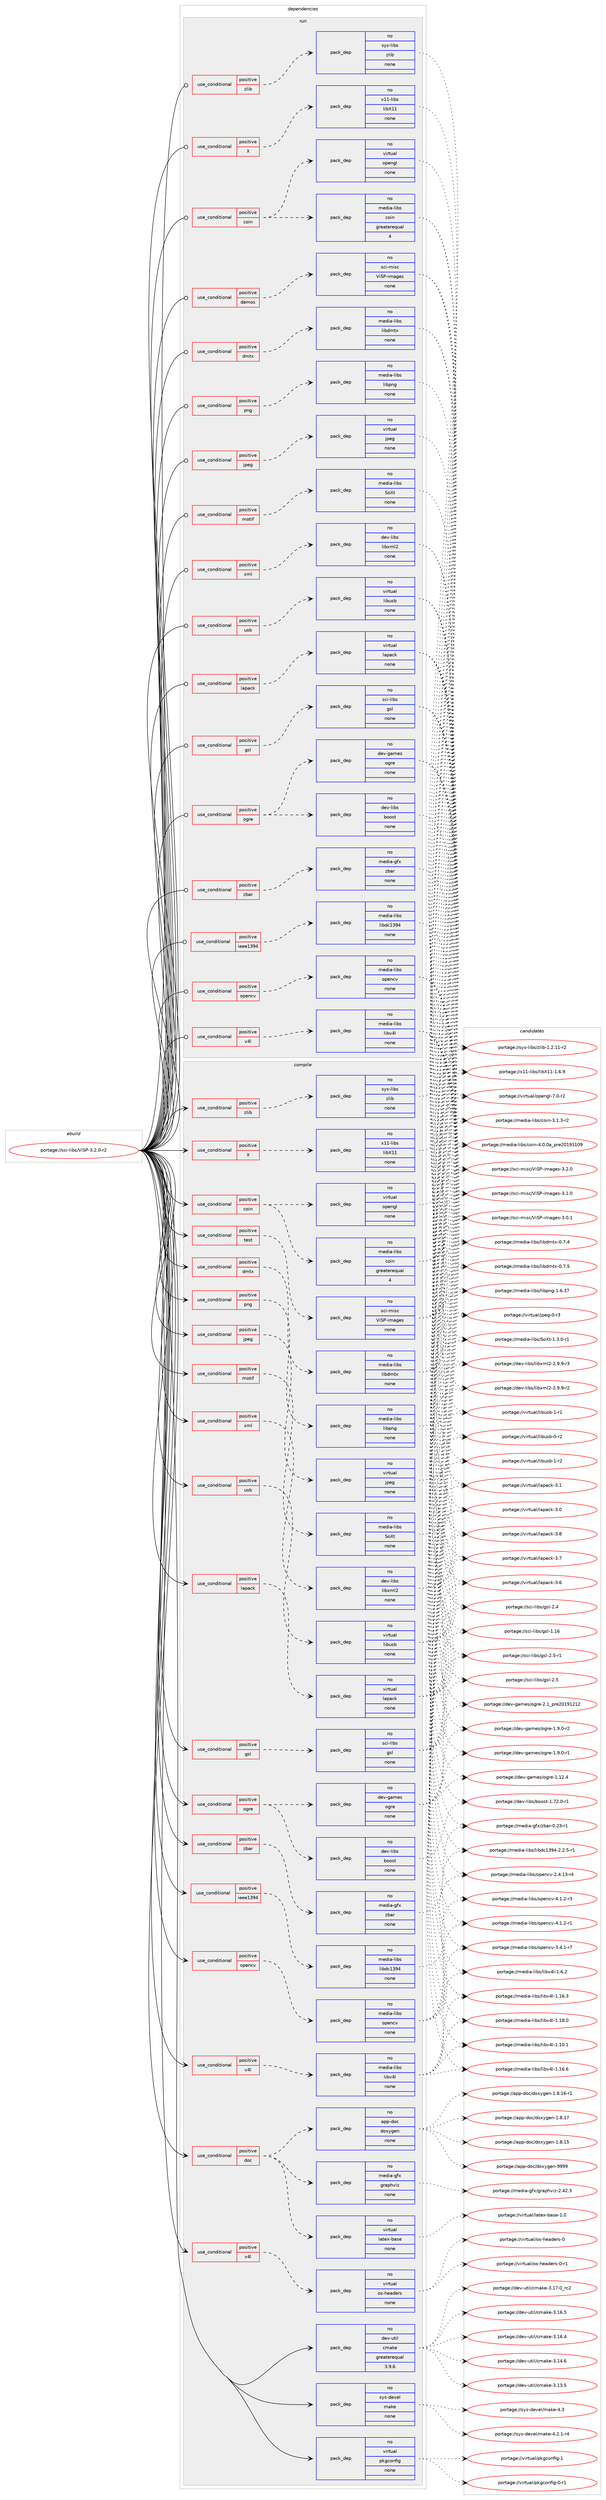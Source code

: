 digraph prolog {

# *************
# Graph options
# *************

newrank=true;
concentrate=true;
compound=true;
graph [rankdir=LR,fontname=Helvetica,fontsize=10,ranksep=1.5];#, ranksep=2.5, nodesep=0.2];
edge  [arrowhead=vee];
node  [fontname=Helvetica,fontsize=10];

# **********
# The ebuild
# **********

subgraph cluster_leftcol {
color=gray;
rank=same;
label=<<i>ebuild</i>>;
id [label="portage://sci-libs/ViSP-3.2.0-r2", color=red, width=4, href="../sci-libs/ViSP-3.2.0-r2.svg"];
}

# ****************
# The dependencies
# ****************

subgraph cluster_midcol {
color=gray;
label=<<i>dependencies</i>>;
subgraph cluster_compile {
fillcolor="#eeeeee";
style=filled;
label=<<i>compile</i>>;
subgraph cond7337 {
dependency39945 [label=<<TABLE BORDER="0" CELLBORDER="1" CELLSPACING="0" CELLPADDING="4"><TR><TD ROWSPAN="3" CELLPADDING="10">use_conditional</TD></TR><TR><TD>positive</TD></TR><TR><TD>X</TD></TR></TABLE>>, shape=none, color=red];
subgraph pack31743 {
dependency39946 [label=<<TABLE BORDER="0" CELLBORDER="1" CELLSPACING="0" CELLPADDING="4" WIDTH="220"><TR><TD ROWSPAN="6" CELLPADDING="30">pack_dep</TD></TR><TR><TD WIDTH="110">no</TD></TR><TR><TD>x11-libs</TD></TR><TR><TD>libX11</TD></TR><TR><TD>none</TD></TR><TR><TD></TD></TR></TABLE>>, shape=none, color=blue];
}
dependency39945:e -> dependency39946:w [weight=20,style="dashed",arrowhead="vee"];
}
id:e -> dependency39945:w [weight=20,style="solid",arrowhead="vee"];
subgraph cond7338 {
dependency39947 [label=<<TABLE BORDER="0" CELLBORDER="1" CELLSPACING="0" CELLPADDING="4"><TR><TD ROWSPAN="3" CELLPADDING="10">use_conditional</TD></TR><TR><TD>positive</TD></TR><TR><TD>coin</TD></TR></TABLE>>, shape=none, color=red];
subgraph pack31744 {
dependency39948 [label=<<TABLE BORDER="0" CELLBORDER="1" CELLSPACING="0" CELLPADDING="4" WIDTH="220"><TR><TD ROWSPAN="6" CELLPADDING="30">pack_dep</TD></TR><TR><TD WIDTH="110">no</TD></TR><TR><TD>media-libs</TD></TR><TR><TD>coin</TD></TR><TR><TD>greaterequal</TD></TR><TR><TD>4</TD></TR></TABLE>>, shape=none, color=blue];
}
dependency39947:e -> dependency39948:w [weight=20,style="dashed",arrowhead="vee"];
subgraph pack31745 {
dependency39949 [label=<<TABLE BORDER="0" CELLBORDER="1" CELLSPACING="0" CELLPADDING="4" WIDTH="220"><TR><TD ROWSPAN="6" CELLPADDING="30">pack_dep</TD></TR><TR><TD WIDTH="110">no</TD></TR><TR><TD>virtual</TD></TR><TR><TD>opengl</TD></TR><TR><TD>none</TD></TR><TR><TD></TD></TR></TABLE>>, shape=none, color=blue];
}
dependency39947:e -> dependency39949:w [weight=20,style="dashed",arrowhead="vee"];
}
id:e -> dependency39947:w [weight=20,style="solid",arrowhead="vee"];
subgraph cond7339 {
dependency39950 [label=<<TABLE BORDER="0" CELLBORDER="1" CELLSPACING="0" CELLPADDING="4"><TR><TD ROWSPAN="3" CELLPADDING="10">use_conditional</TD></TR><TR><TD>positive</TD></TR><TR><TD>dmtx</TD></TR></TABLE>>, shape=none, color=red];
subgraph pack31746 {
dependency39951 [label=<<TABLE BORDER="0" CELLBORDER="1" CELLSPACING="0" CELLPADDING="4" WIDTH="220"><TR><TD ROWSPAN="6" CELLPADDING="30">pack_dep</TD></TR><TR><TD WIDTH="110">no</TD></TR><TR><TD>media-libs</TD></TR><TR><TD>libdmtx</TD></TR><TR><TD>none</TD></TR><TR><TD></TD></TR></TABLE>>, shape=none, color=blue];
}
dependency39950:e -> dependency39951:w [weight=20,style="dashed",arrowhead="vee"];
}
id:e -> dependency39950:w [weight=20,style="solid",arrowhead="vee"];
subgraph cond7340 {
dependency39952 [label=<<TABLE BORDER="0" CELLBORDER="1" CELLSPACING="0" CELLPADDING="4"><TR><TD ROWSPAN="3" CELLPADDING="10">use_conditional</TD></TR><TR><TD>positive</TD></TR><TR><TD>doc</TD></TR></TABLE>>, shape=none, color=red];
subgraph pack31747 {
dependency39953 [label=<<TABLE BORDER="0" CELLBORDER="1" CELLSPACING="0" CELLPADDING="4" WIDTH="220"><TR><TD ROWSPAN="6" CELLPADDING="30">pack_dep</TD></TR><TR><TD WIDTH="110">no</TD></TR><TR><TD>app-doc</TD></TR><TR><TD>doxygen</TD></TR><TR><TD>none</TD></TR><TR><TD></TD></TR></TABLE>>, shape=none, color=blue];
}
dependency39952:e -> dependency39953:w [weight=20,style="dashed",arrowhead="vee"];
subgraph pack31748 {
dependency39954 [label=<<TABLE BORDER="0" CELLBORDER="1" CELLSPACING="0" CELLPADDING="4" WIDTH="220"><TR><TD ROWSPAN="6" CELLPADDING="30">pack_dep</TD></TR><TR><TD WIDTH="110">no</TD></TR><TR><TD>virtual</TD></TR><TR><TD>latex-base</TD></TR><TR><TD>none</TD></TR><TR><TD></TD></TR></TABLE>>, shape=none, color=blue];
}
dependency39952:e -> dependency39954:w [weight=20,style="dashed",arrowhead="vee"];
subgraph pack31749 {
dependency39955 [label=<<TABLE BORDER="0" CELLBORDER="1" CELLSPACING="0" CELLPADDING="4" WIDTH="220"><TR><TD ROWSPAN="6" CELLPADDING="30">pack_dep</TD></TR><TR><TD WIDTH="110">no</TD></TR><TR><TD>media-gfx</TD></TR><TR><TD>graphviz</TD></TR><TR><TD>none</TD></TR><TR><TD></TD></TR></TABLE>>, shape=none, color=blue];
}
dependency39952:e -> dependency39955:w [weight=20,style="dashed",arrowhead="vee"];
}
id:e -> dependency39952:w [weight=20,style="solid",arrowhead="vee"];
subgraph cond7341 {
dependency39956 [label=<<TABLE BORDER="0" CELLBORDER="1" CELLSPACING="0" CELLPADDING="4"><TR><TD ROWSPAN="3" CELLPADDING="10">use_conditional</TD></TR><TR><TD>positive</TD></TR><TR><TD>gsl</TD></TR></TABLE>>, shape=none, color=red];
subgraph pack31750 {
dependency39957 [label=<<TABLE BORDER="0" CELLBORDER="1" CELLSPACING="0" CELLPADDING="4" WIDTH="220"><TR><TD ROWSPAN="6" CELLPADDING="30">pack_dep</TD></TR><TR><TD WIDTH="110">no</TD></TR><TR><TD>sci-libs</TD></TR><TR><TD>gsl</TD></TR><TR><TD>none</TD></TR><TR><TD></TD></TR></TABLE>>, shape=none, color=blue];
}
dependency39956:e -> dependency39957:w [weight=20,style="dashed",arrowhead="vee"];
}
id:e -> dependency39956:w [weight=20,style="solid",arrowhead="vee"];
subgraph cond7342 {
dependency39958 [label=<<TABLE BORDER="0" CELLBORDER="1" CELLSPACING="0" CELLPADDING="4"><TR><TD ROWSPAN="3" CELLPADDING="10">use_conditional</TD></TR><TR><TD>positive</TD></TR><TR><TD>ieee1394</TD></TR></TABLE>>, shape=none, color=red];
subgraph pack31751 {
dependency39959 [label=<<TABLE BORDER="0" CELLBORDER="1" CELLSPACING="0" CELLPADDING="4" WIDTH="220"><TR><TD ROWSPAN="6" CELLPADDING="30">pack_dep</TD></TR><TR><TD WIDTH="110">no</TD></TR><TR><TD>media-libs</TD></TR><TR><TD>libdc1394</TD></TR><TR><TD>none</TD></TR><TR><TD></TD></TR></TABLE>>, shape=none, color=blue];
}
dependency39958:e -> dependency39959:w [weight=20,style="dashed",arrowhead="vee"];
}
id:e -> dependency39958:w [weight=20,style="solid",arrowhead="vee"];
subgraph cond7343 {
dependency39960 [label=<<TABLE BORDER="0" CELLBORDER="1" CELLSPACING="0" CELLPADDING="4"><TR><TD ROWSPAN="3" CELLPADDING="10">use_conditional</TD></TR><TR><TD>positive</TD></TR><TR><TD>jpeg</TD></TR></TABLE>>, shape=none, color=red];
subgraph pack31752 {
dependency39961 [label=<<TABLE BORDER="0" CELLBORDER="1" CELLSPACING="0" CELLPADDING="4" WIDTH="220"><TR><TD ROWSPAN="6" CELLPADDING="30">pack_dep</TD></TR><TR><TD WIDTH="110">no</TD></TR><TR><TD>virtual</TD></TR><TR><TD>jpeg</TD></TR><TR><TD>none</TD></TR><TR><TD></TD></TR></TABLE>>, shape=none, color=blue];
}
dependency39960:e -> dependency39961:w [weight=20,style="dashed",arrowhead="vee"];
}
id:e -> dependency39960:w [weight=20,style="solid",arrowhead="vee"];
subgraph cond7344 {
dependency39962 [label=<<TABLE BORDER="0" CELLBORDER="1" CELLSPACING="0" CELLPADDING="4"><TR><TD ROWSPAN="3" CELLPADDING="10">use_conditional</TD></TR><TR><TD>positive</TD></TR><TR><TD>lapack</TD></TR></TABLE>>, shape=none, color=red];
subgraph pack31753 {
dependency39963 [label=<<TABLE BORDER="0" CELLBORDER="1" CELLSPACING="0" CELLPADDING="4" WIDTH="220"><TR><TD ROWSPAN="6" CELLPADDING="30">pack_dep</TD></TR><TR><TD WIDTH="110">no</TD></TR><TR><TD>virtual</TD></TR><TR><TD>lapack</TD></TR><TR><TD>none</TD></TR><TR><TD></TD></TR></TABLE>>, shape=none, color=blue];
}
dependency39962:e -> dependency39963:w [weight=20,style="dashed",arrowhead="vee"];
}
id:e -> dependency39962:w [weight=20,style="solid",arrowhead="vee"];
subgraph cond7345 {
dependency39964 [label=<<TABLE BORDER="0" CELLBORDER="1" CELLSPACING="0" CELLPADDING="4"><TR><TD ROWSPAN="3" CELLPADDING="10">use_conditional</TD></TR><TR><TD>positive</TD></TR><TR><TD>motif</TD></TR></TABLE>>, shape=none, color=red];
subgraph pack31754 {
dependency39965 [label=<<TABLE BORDER="0" CELLBORDER="1" CELLSPACING="0" CELLPADDING="4" WIDTH="220"><TR><TD ROWSPAN="6" CELLPADDING="30">pack_dep</TD></TR><TR><TD WIDTH="110">no</TD></TR><TR><TD>media-libs</TD></TR><TR><TD>SoXt</TD></TR><TR><TD>none</TD></TR><TR><TD></TD></TR></TABLE>>, shape=none, color=blue];
}
dependency39964:e -> dependency39965:w [weight=20,style="dashed",arrowhead="vee"];
}
id:e -> dependency39964:w [weight=20,style="solid",arrowhead="vee"];
subgraph cond7346 {
dependency39966 [label=<<TABLE BORDER="0" CELLBORDER="1" CELLSPACING="0" CELLPADDING="4"><TR><TD ROWSPAN="3" CELLPADDING="10">use_conditional</TD></TR><TR><TD>positive</TD></TR><TR><TD>ogre</TD></TR></TABLE>>, shape=none, color=red];
subgraph pack31755 {
dependency39967 [label=<<TABLE BORDER="0" CELLBORDER="1" CELLSPACING="0" CELLPADDING="4" WIDTH="220"><TR><TD ROWSPAN="6" CELLPADDING="30">pack_dep</TD></TR><TR><TD WIDTH="110">no</TD></TR><TR><TD>dev-games</TD></TR><TR><TD>ogre</TD></TR><TR><TD>none</TD></TR><TR><TD></TD></TR></TABLE>>, shape=none, color=blue];
}
dependency39966:e -> dependency39967:w [weight=20,style="dashed",arrowhead="vee"];
subgraph pack31756 {
dependency39968 [label=<<TABLE BORDER="0" CELLBORDER="1" CELLSPACING="0" CELLPADDING="4" WIDTH="220"><TR><TD ROWSPAN="6" CELLPADDING="30">pack_dep</TD></TR><TR><TD WIDTH="110">no</TD></TR><TR><TD>dev-libs</TD></TR><TR><TD>boost</TD></TR><TR><TD>none</TD></TR><TR><TD></TD></TR></TABLE>>, shape=none, color=blue];
}
dependency39966:e -> dependency39968:w [weight=20,style="dashed",arrowhead="vee"];
}
id:e -> dependency39966:w [weight=20,style="solid",arrowhead="vee"];
subgraph cond7347 {
dependency39969 [label=<<TABLE BORDER="0" CELLBORDER="1" CELLSPACING="0" CELLPADDING="4"><TR><TD ROWSPAN="3" CELLPADDING="10">use_conditional</TD></TR><TR><TD>positive</TD></TR><TR><TD>opencv</TD></TR></TABLE>>, shape=none, color=red];
subgraph pack31757 {
dependency39970 [label=<<TABLE BORDER="0" CELLBORDER="1" CELLSPACING="0" CELLPADDING="4" WIDTH="220"><TR><TD ROWSPAN="6" CELLPADDING="30">pack_dep</TD></TR><TR><TD WIDTH="110">no</TD></TR><TR><TD>media-libs</TD></TR><TR><TD>opencv</TD></TR><TR><TD>none</TD></TR><TR><TD></TD></TR></TABLE>>, shape=none, color=blue];
}
dependency39969:e -> dependency39970:w [weight=20,style="dashed",arrowhead="vee"];
}
id:e -> dependency39969:w [weight=20,style="solid",arrowhead="vee"];
subgraph cond7348 {
dependency39971 [label=<<TABLE BORDER="0" CELLBORDER="1" CELLSPACING="0" CELLPADDING="4"><TR><TD ROWSPAN="3" CELLPADDING="10">use_conditional</TD></TR><TR><TD>positive</TD></TR><TR><TD>png</TD></TR></TABLE>>, shape=none, color=red];
subgraph pack31758 {
dependency39972 [label=<<TABLE BORDER="0" CELLBORDER="1" CELLSPACING="0" CELLPADDING="4" WIDTH="220"><TR><TD ROWSPAN="6" CELLPADDING="30">pack_dep</TD></TR><TR><TD WIDTH="110">no</TD></TR><TR><TD>media-libs</TD></TR><TR><TD>libpng</TD></TR><TR><TD>none</TD></TR><TR><TD></TD></TR></TABLE>>, shape=none, color=blue];
}
dependency39971:e -> dependency39972:w [weight=20,style="dashed",arrowhead="vee"];
}
id:e -> dependency39971:w [weight=20,style="solid",arrowhead="vee"];
subgraph cond7349 {
dependency39973 [label=<<TABLE BORDER="0" CELLBORDER="1" CELLSPACING="0" CELLPADDING="4"><TR><TD ROWSPAN="3" CELLPADDING="10">use_conditional</TD></TR><TR><TD>positive</TD></TR><TR><TD>test</TD></TR></TABLE>>, shape=none, color=red];
subgraph pack31759 {
dependency39974 [label=<<TABLE BORDER="0" CELLBORDER="1" CELLSPACING="0" CELLPADDING="4" WIDTH="220"><TR><TD ROWSPAN="6" CELLPADDING="30">pack_dep</TD></TR><TR><TD WIDTH="110">no</TD></TR><TR><TD>sci-misc</TD></TR><TR><TD>ViSP-images</TD></TR><TR><TD>none</TD></TR><TR><TD></TD></TR></TABLE>>, shape=none, color=blue];
}
dependency39973:e -> dependency39974:w [weight=20,style="dashed",arrowhead="vee"];
}
id:e -> dependency39973:w [weight=20,style="solid",arrowhead="vee"];
subgraph cond7350 {
dependency39975 [label=<<TABLE BORDER="0" CELLBORDER="1" CELLSPACING="0" CELLPADDING="4"><TR><TD ROWSPAN="3" CELLPADDING="10">use_conditional</TD></TR><TR><TD>positive</TD></TR><TR><TD>usb</TD></TR></TABLE>>, shape=none, color=red];
subgraph pack31760 {
dependency39976 [label=<<TABLE BORDER="0" CELLBORDER="1" CELLSPACING="0" CELLPADDING="4" WIDTH="220"><TR><TD ROWSPAN="6" CELLPADDING="30">pack_dep</TD></TR><TR><TD WIDTH="110">no</TD></TR><TR><TD>virtual</TD></TR><TR><TD>libusb</TD></TR><TR><TD>none</TD></TR><TR><TD></TD></TR></TABLE>>, shape=none, color=blue];
}
dependency39975:e -> dependency39976:w [weight=20,style="dashed",arrowhead="vee"];
}
id:e -> dependency39975:w [weight=20,style="solid",arrowhead="vee"];
subgraph cond7351 {
dependency39977 [label=<<TABLE BORDER="0" CELLBORDER="1" CELLSPACING="0" CELLPADDING="4"><TR><TD ROWSPAN="3" CELLPADDING="10">use_conditional</TD></TR><TR><TD>positive</TD></TR><TR><TD>v4l</TD></TR></TABLE>>, shape=none, color=red];
subgraph pack31761 {
dependency39978 [label=<<TABLE BORDER="0" CELLBORDER="1" CELLSPACING="0" CELLPADDING="4" WIDTH="220"><TR><TD ROWSPAN="6" CELLPADDING="30">pack_dep</TD></TR><TR><TD WIDTH="110">no</TD></TR><TR><TD>media-libs</TD></TR><TR><TD>libv4l</TD></TR><TR><TD>none</TD></TR><TR><TD></TD></TR></TABLE>>, shape=none, color=blue];
}
dependency39977:e -> dependency39978:w [weight=20,style="dashed",arrowhead="vee"];
}
id:e -> dependency39977:w [weight=20,style="solid",arrowhead="vee"];
subgraph cond7352 {
dependency39979 [label=<<TABLE BORDER="0" CELLBORDER="1" CELLSPACING="0" CELLPADDING="4"><TR><TD ROWSPAN="3" CELLPADDING="10">use_conditional</TD></TR><TR><TD>positive</TD></TR><TR><TD>v4l</TD></TR></TABLE>>, shape=none, color=red];
subgraph pack31762 {
dependency39980 [label=<<TABLE BORDER="0" CELLBORDER="1" CELLSPACING="0" CELLPADDING="4" WIDTH="220"><TR><TD ROWSPAN="6" CELLPADDING="30">pack_dep</TD></TR><TR><TD WIDTH="110">no</TD></TR><TR><TD>virtual</TD></TR><TR><TD>os-headers</TD></TR><TR><TD>none</TD></TR><TR><TD></TD></TR></TABLE>>, shape=none, color=blue];
}
dependency39979:e -> dependency39980:w [weight=20,style="dashed",arrowhead="vee"];
}
id:e -> dependency39979:w [weight=20,style="solid",arrowhead="vee"];
subgraph cond7353 {
dependency39981 [label=<<TABLE BORDER="0" CELLBORDER="1" CELLSPACING="0" CELLPADDING="4"><TR><TD ROWSPAN="3" CELLPADDING="10">use_conditional</TD></TR><TR><TD>positive</TD></TR><TR><TD>xml</TD></TR></TABLE>>, shape=none, color=red];
subgraph pack31763 {
dependency39982 [label=<<TABLE BORDER="0" CELLBORDER="1" CELLSPACING="0" CELLPADDING="4" WIDTH="220"><TR><TD ROWSPAN="6" CELLPADDING="30">pack_dep</TD></TR><TR><TD WIDTH="110">no</TD></TR><TR><TD>dev-libs</TD></TR><TR><TD>libxml2</TD></TR><TR><TD>none</TD></TR><TR><TD></TD></TR></TABLE>>, shape=none, color=blue];
}
dependency39981:e -> dependency39982:w [weight=20,style="dashed",arrowhead="vee"];
}
id:e -> dependency39981:w [weight=20,style="solid",arrowhead="vee"];
subgraph cond7354 {
dependency39983 [label=<<TABLE BORDER="0" CELLBORDER="1" CELLSPACING="0" CELLPADDING="4"><TR><TD ROWSPAN="3" CELLPADDING="10">use_conditional</TD></TR><TR><TD>positive</TD></TR><TR><TD>zbar</TD></TR></TABLE>>, shape=none, color=red];
subgraph pack31764 {
dependency39984 [label=<<TABLE BORDER="0" CELLBORDER="1" CELLSPACING="0" CELLPADDING="4" WIDTH="220"><TR><TD ROWSPAN="6" CELLPADDING="30">pack_dep</TD></TR><TR><TD WIDTH="110">no</TD></TR><TR><TD>media-gfx</TD></TR><TR><TD>zbar</TD></TR><TR><TD>none</TD></TR><TR><TD></TD></TR></TABLE>>, shape=none, color=blue];
}
dependency39983:e -> dependency39984:w [weight=20,style="dashed",arrowhead="vee"];
}
id:e -> dependency39983:w [weight=20,style="solid",arrowhead="vee"];
subgraph cond7355 {
dependency39985 [label=<<TABLE BORDER="0" CELLBORDER="1" CELLSPACING="0" CELLPADDING="4"><TR><TD ROWSPAN="3" CELLPADDING="10">use_conditional</TD></TR><TR><TD>positive</TD></TR><TR><TD>zlib</TD></TR></TABLE>>, shape=none, color=red];
subgraph pack31765 {
dependency39986 [label=<<TABLE BORDER="0" CELLBORDER="1" CELLSPACING="0" CELLPADDING="4" WIDTH="220"><TR><TD ROWSPAN="6" CELLPADDING="30">pack_dep</TD></TR><TR><TD WIDTH="110">no</TD></TR><TR><TD>sys-libs</TD></TR><TR><TD>zlib</TD></TR><TR><TD>none</TD></TR><TR><TD></TD></TR></TABLE>>, shape=none, color=blue];
}
dependency39985:e -> dependency39986:w [weight=20,style="dashed",arrowhead="vee"];
}
id:e -> dependency39985:w [weight=20,style="solid",arrowhead="vee"];
subgraph pack31766 {
dependency39987 [label=<<TABLE BORDER="0" CELLBORDER="1" CELLSPACING="0" CELLPADDING="4" WIDTH="220"><TR><TD ROWSPAN="6" CELLPADDING="30">pack_dep</TD></TR><TR><TD WIDTH="110">no</TD></TR><TR><TD>dev-util</TD></TR><TR><TD>cmake</TD></TR><TR><TD>greaterequal</TD></TR><TR><TD>3.9.6</TD></TR></TABLE>>, shape=none, color=blue];
}
id:e -> dependency39987:w [weight=20,style="solid",arrowhead="vee"];
subgraph pack31767 {
dependency39988 [label=<<TABLE BORDER="0" CELLBORDER="1" CELLSPACING="0" CELLPADDING="4" WIDTH="220"><TR><TD ROWSPAN="6" CELLPADDING="30">pack_dep</TD></TR><TR><TD WIDTH="110">no</TD></TR><TR><TD>sys-devel</TD></TR><TR><TD>make</TD></TR><TR><TD>none</TD></TR><TR><TD></TD></TR></TABLE>>, shape=none, color=blue];
}
id:e -> dependency39988:w [weight=20,style="solid",arrowhead="vee"];
subgraph pack31768 {
dependency39989 [label=<<TABLE BORDER="0" CELLBORDER="1" CELLSPACING="0" CELLPADDING="4" WIDTH="220"><TR><TD ROWSPAN="6" CELLPADDING="30">pack_dep</TD></TR><TR><TD WIDTH="110">no</TD></TR><TR><TD>virtual</TD></TR><TR><TD>pkgconfig</TD></TR><TR><TD>none</TD></TR><TR><TD></TD></TR></TABLE>>, shape=none, color=blue];
}
id:e -> dependency39989:w [weight=20,style="solid",arrowhead="vee"];
}
subgraph cluster_compileandrun {
fillcolor="#eeeeee";
style=filled;
label=<<i>compile and run</i>>;
}
subgraph cluster_run {
fillcolor="#eeeeee";
style=filled;
label=<<i>run</i>>;
subgraph cond7356 {
dependency39990 [label=<<TABLE BORDER="0" CELLBORDER="1" CELLSPACING="0" CELLPADDING="4"><TR><TD ROWSPAN="3" CELLPADDING="10">use_conditional</TD></TR><TR><TD>positive</TD></TR><TR><TD>X</TD></TR></TABLE>>, shape=none, color=red];
subgraph pack31769 {
dependency39991 [label=<<TABLE BORDER="0" CELLBORDER="1" CELLSPACING="0" CELLPADDING="4" WIDTH="220"><TR><TD ROWSPAN="6" CELLPADDING="30">pack_dep</TD></TR><TR><TD WIDTH="110">no</TD></TR><TR><TD>x11-libs</TD></TR><TR><TD>libX11</TD></TR><TR><TD>none</TD></TR><TR><TD></TD></TR></TABLE>>, shape=none, color=blue];
}
dependency39990:e -> dependency39991:w [weight=20,style="dashed",arrowhead="vee"];
}
id:e -> dependency39990:w [weight=20,style="solid",arrowhead="odot"];
subgraph cond7357 {
dependency39992 [label=<<TABLE BORDER="0" CELLBORDER="1" CELLSPACING="0" CELLPADDING="4"><TR><TD ROWSPAN="3" CELLPADDING="10">use_conditional</TD></TR><TR><TD>positive</TD></TR><TR><TD>coin</TD></TR></TABLE>>, shape=none, color=red];
subgraph pack31770 {
dependency39993 [label=<<TABLE BORDER="0" CELLBORDER="1" CELLSPACING="0" CELLPADDING="4" WIDTH="220"><TR><TD ROWSPAN="6" CELLPADDING="30">pack_dep</TD></TR><TR><TD WIDTH="110">no</TD></TR><TR><TD>media-libs</TD></TR><TR><TD>coin</TD></TR><TR><TD>greaterequal</TD></TR><TR><TD>4</TD></TR></TABLE>>, shape=none, color=blue];
}
dependency39992:e -> dependency39993:w [weight=20,style="dashed",arrowhead="vee"];
subgraph pack31771 {
dependency39994 [label=<<TABLE BORDER="0" CELLBORDER="1" CELLSPACING="0" CELLPADDING="4" WIDTH="220"><TR><TD ROWSPAN="6" CELLPADDING="30">pack_dep</TD></TR><TR><TD WIDTH="110">no</TD></TR><TR><TD>virtual</TD></TR><TR><TD>opengl</TD></TR><TR><TD>none</TD></TR><TR><TD></TD></TR></TABLE>>, shape=none, color=blue];
}
dependency39992:e -> dependency39994:w [weight=20,style="dashed",arrowhead="vee"];
}
id:e -> dependency39992:w [weight=20,style="solid",arrowhead="odot"];
subgraph cond7358 {
dependency39995 [label=<<TABLE BORDER="0" CELLBORDER="1" CELLSPACING="0" CELLPADDING="4"><TR><TD ROWSPAN="3" CELLPADDING="10">use_conditional</TD></TR><TR><TD>positive</TD></TR><TR><TD>demos</TD></TR></TABLE>>, shape=none, color=red];
subgraph pack31772 {
dependency39996 [label=<<TABLE BORDER="0" CELLBORDER="1" CELLSPACING="0" CELLPADDING="4" WIDTH="220"><TR><TD ROWSPAN="6" CELLPADDING="30">pack_dep</TD></TR><TR><TD WIDTH="110">no</TD></TR><TR><TD>sci-misc</TD></TR><TR><TD>ViSP-images</TD></TR><TR><TD>none</TD></TR><TR><TD></TD></TR></TABLE>>, shape=none, color=blue];
}
dependency39995:e -> dependency39996:w [weight=20,style="dashed",arrowhead="vee"];
}
id:e -> dependency39995:w [weight=20,style="solid",arrowhead="odot"];
subgraph cond7359 {
dependency39997 [label=<<TABLE BORDER="0" CELLBORDER="1" CELLSPACING="0" CELLPADDING="4"><TR><TD ROWSPAN="3" CELLPADDING="10">use_conditional</TD></TR><TR><TD>positive</TD></TR><TR><TD>dmtx</TD></TR></TABLE>>, shape=none, color=red];
subgraph pack31773 {
dependency39998 [label=<<TABLE BORDER="0" CELLBORDER="1" CELLSPACING="0" CELLPADDING="4" WIDTH="220"><TR><TD ROWSPAN="6" CELLPADDING="30">pack_dep</TD></TR><TR><TD WIDTH="110">no</TD></TR><TR><TD>media-libs</TD></TR><TR><TD>libdmtx</TD></TR><TR><TD>none</TD></TR><TR><TD></TD></TR></TABLE>>, shape=none, color=blue];
}
dependency39997:e -> dependency39998:w [weight=20,style="dashed",arrowhead="vee"];
}
id:e -> dependency39997:w [weight=20,style="solid",arrowhead="odot"];
subgraph cond7360 {
dependency39999 [label=<<TABLE BORDER="0" CELLBORDER="1" CELLSPACING="0" CELLPADDING="4"><TR><TD ROWSPAN="3" CELLPADDING="10">use_conditional</TD></TR><TR><TD>positive</TD></TR><TR><TD>gsl</TD></TR></TABLE>>, shape=none, color=red];
subgraph pack31774 {
dependency40000 [label=<<TABLE BORDER="0" CELLBORDER="1" CELLSPACING="0" CELLPADDING="4" WIDTH="220"><TR><TD ROWSPAN="6" CELLPADDING="30">pack_dep</TD></TR><TR><TD WIDTH="110">no</TD></TR><TR><TD>sci-libs</TD></TR><TR><TD>gsl</TD></TR><TR><TD>none</TD></TR><TR><TD></TD></TR></TABLE>>, shape=none, color=blue];
}
dependency39999:e -> dependency40000:w [weight=20,style="dashed",arrowhead="vee"];
}
id:e -> dependency39999:w [weight=20,style="solid",arrowhead="odot"];
subgraph cond7361 {
dependency40001 [label=<<TABLE BORDER="0" CELLBORDER="1" CELLSPACING="0" CELLPADDING="4"><TR><TD ROWSPAN="3" CELLPADDING="10">use_conditional</TD></TR><TR><TD>positive</TD></TR><TR><TD>ieee1394</TD></TR></TABLE>>, shape=none, color=red];
subgraph pack31775 {
dependency40002 [label=<<TABLE BORDER="0" CELLBORDER="1" CELLSPACING="0" CELLPADDING="4" WIDTH="220"><TR><TD ROWSPAN="6" CELLPADDING="30">pack_dep</TD></TR><TR><TD WIDTH="110">no</TD></TR><TR><TD>media-libs</TD></TR><TR><TD>libdc1394</TD></TR><TR><TD>none</TD></TR><TR><TD></TD></TR></TABLE>>, shape=none, color=blue];
}
dependency40001:e -> dependency40002:w [weight=20,style="dashed",arrowhead="vee"];
}
id:e -> dependency40001:w [weight=20,style="solid",arrowhead="odot"];
subgraph cond7362 {
dependency40003 [label=<<TABLE BORDER="0" CELLBORDER="1" CELLSPACING="0" CELLPADDING="4"><TR><TD ROWSPAN="3" CELLPADDING="10">use_conditional</TD></TR><TR><TD>positive</TD></TR><TR><TD>jpeg</TD></TR></TABLE>>, shape=none, color=red];
subgraph pack31776 {
dependency40004 [label=<<TABLE BORDER="0" CELLBORDER="1" CELLSPACING="0" CELLPADDING="4" WIDTH="220"><TR><TD ROWSPAN="6" CELLPADDING="30">pack_dep</TD></TR><TR><TD WIDTH="110">no</TD></TR><TR><TD>virtual</TD></TR><TR><TD>jpeg</TD></TR><TR><TD>none</TD></TR><TR><TD></TD></TR></TABLE>>, shape=none, color=blue];
}
dependency40003:e -> dependency40004:w [weight=20,style="dashed",arrowhead="vee"];
}
id:e -> dependency40003:w [weight=20,style="solid",arrowhead="odot"];
subgraph cond7363 {
dependency40005 [label=<<TABLE BORDER="0" CELLBORDER="1" CELLSPACING="0" CELLPADDING="4"><TR><TD ROWSPAN="3" CELLPADDING="10">use_conditional</TD></TR><TR><TD>positive</TD></TR><TR><TD>lapack</TD></TR></TABLE>>, shape=none, color=red];
subgraph pack31777 {
dependency40006 [label=<<TABLE BORDER="0" CELLBORDER="1" CELLSPACING="0" CELLPADDING="4" WIDTH="220"><TR><TD ROWSPAN="6" CELLPADDING="30">pack_dep</TD></TR><TR><TD WIDTH="110">no</TD></TR><TR><TD>virtual</TD></TR><TR><TD>lapack</TD></TR><TR><TD>none</TD></TR><TR><TD></TD></TR></TABLE>>, shape=none, color=blue];
}
dependency40005:e -> dependency40006:w [weight=20,style="dashed",arrowhead="vee"];
}
id:e -> dependency40005:w [weight=20,style="solid",arrowhead="odot"];
subgraph cond7364 {
dependency40007 [label=<<TABLE BORDER="0" CELLBORDER="1" CELLSPACING="0" CELLPADDING="4"><TR><TD ROWSPAN="3" CELLPADDING="10">use_conditional</TD></TR><TR><TD>positive</TD></TR><TR><TD>motif</TD></TR></TABLE>>, shape=none, color=red];
subgraph pack31778 {
dependency40008 [label=<<TABLE BORDER="0" CELLBORDER="1" CELLSPACING="0" CELLPADDING="4" WIDTH="220"><TR><TD ROWSPAN="6" CELLPADDING="30">pack_dep</TD></TR><TR><TD WIDTH="110">no</TD></TR><TR><TD>media-libs</TD></TR><TR><TD>SoXt</TD></TR><TR><TD>none</TD></TR><TR><TD></TD></TR></TABLE>>, shape=none, color=blue];
}
dependency40007:e -> dependency40008:w [weight=20,style="dashed",arrowhead="vee"];
}
id:e -> dependency40007:w [weight=20,style="solid",arrowhead="odot"];
subgraph cond7365 {
dependency40009 [label=<<TABLE BORDER="0" CELLBORDER="1" CELLSPACING="0" CELLPADDING="4"><TR><TD ROWSPAN="3" CELLPADDING="10">use_conditional</TD></TR><TR><TD>positive</TD></TR><TR><TD>ogre</TD></TR></TABLE>>, shape=none, color=red];
subgraph pack31779 {
dependency40010 [label=<<TABLE BORDER="0" CELLBORDER="1" CELLSPACING="0" CELLPADDING="4" WIDTH="220"><TR><TD ROWSPAN="6" CELLPADDING="30">pack_dep</TD></TR><TR><TD WIDTH="110">no</TD></TR><TR><TD>dev-games</TD></TR><TR><TD>ogre</TD></TR><TR><TD>none</TD></TR><TR><TD></TD></TR></TABLE>>, shape=none, color=blue];
}
dependency40009:e -> dependency40010:w [weight=20,style="dashed",arrowhead="vee"];
subgraph pack31780 {
dependency40011 [label=<<TABLE BORDER="0" CELLBORDER="1" CELLSPACING="0" CELLPADDING="4" WIDTH="220"><TR><TD ROWSPAN="6" CELLPADDING="30">pack_dep</TD></TR><TR><TD WIDTH="110">no</TD></TR><TR><TD>dev-libs</TD></TR><TR><TD>boost</TD></TR><TR><TD>none</TD></TR><TR><TD></TD></TR></TABLE>>, shape=none, color=blue];
}
dependency40009:e -> dependency40011:w [weight=20,style="dashed",arrowhead="vee"];
}
id:e -> dependency40009:w [weight=20,style="solid",arrowhead="odot"];
subgraph cond7366 {
dependency40012 [label=<<TABLE BORDER="0" CELLBORDER="1" CELLSPACING="0" CELLPADDING="4"><TR><TD ROWSPAN="3" CELLPADDING="10">use_conditional</TD></TR><TR><TD>positive</TD></TR><TR><TD>opencv</TD></TR></TABLE>>, shape=none, color=red];
subgraph pack31781 {
dependency40013 [label=<<TABLE BORDER="0" CELLBORDER="1" CELLSPACING="0" CELLPADDING="4" WIDTH="220"><TR><TD ROWSPAN="6" CELLPADDING="30">pack_dep</TD></TR><TR><TD WIDTH="110">no</TD></TR><TR><TD>media-libs</TD></TR><TR><TD>opencv</TD></TR><TR><TD>none</TD></TR><TR><TD></TD></TR></TABLE>>, shape=none, color=blue];
}
dependency40012:e -> dependency40013:w [weight=20,style="dashed",arrowhead="vee"];
}
id:e -> dependency40012:w [weight=20,style="solid",arrowhead="odot"];
subgraph cond7367 {
dependency40014 [label=<<TABLE BORDER="0" CELLBORDER="1" CELLSPACING="0" CELLPADDING="4"><TR><TD ROWSPAN="3" CELLPADDING="10">use_conditional</TD></TR><TR><TD>positive</TD></TR><TR><TD>png</TD></TR></TABLE>>, shape=none, color=red];
subgraph pack31782 {
dependency40015 [label=<<TABLE BORDER="0" CELLBORDER="1" CELLSPACING="0" CELLPADDING="4" WIDTH="220"><TR><TD ROWSPAN="6" CELLPADDING="30">pack_dep</TD></TR><TR><TD WIDTH="110">no</TD></TR><TR><TD>media-libs</TD></TR><TR><TD>libpng</TD></TR><TR><TD>none</TD></TR><TR><TD></TD></TR></TABLE>>, shape=none, color=blue];
}
dependency40014:e -> dependency40015:w [weight=20,style="dashed",arrowhead="vee"];
}
id:e -> dependency40014:w [weight=20,style="solid",arrowhead="odot"];
subgraph cond7368 {
dependency40016 [label=<<TABLE BORDER="0" CELLBORDER="1" CELLSPACING="0" CELLPADDING="4"><TR><TD ROWSPAN="3" CELLPADDING="10">use_conditional</TD></TR><TR><TD>positive</TD></TR><TR><TD>usb</TD></TR></TABLE>>, shape=none, color=red];
subgraph pack31783 {
dependency40017 [label=<<TABLE BORDER="0" CELLBORDER="1" CELLSPACING="0" CELLPADDING="4" WIDTH="220"><TR><TD ROWSPAN="6" CELLPADDING="30">pack_dep</TD></TR><TR><TD WIDTH="110">no</TD></TR><TR><TD>virtual</TD></TR><TR><TD>libusb</TD></TR><TR><TD>none</TD></TR><TR><TD></TD></TR></TABLE>>, shape=none, color=blue];
}
dependency40016:e -> dependency40017:w [weight=20,style="dashed",arrowhead="vee"];
}
id:e -> dependency40016:w [weight=20,style="solid",arrowhead="odot"];
subgraph cond7369 {
dependency40018 [label=<<TABLE BORDER="0" CELLBORDER="1" CELLSPACING="0" CELLPADDING="4"><TR><TD ROWSPAN="3" CELLPADDING="10">use_conditional</TD></TR><TR><TD>positive</TD></TR><TR><TD>v4l</TD></TR></TABLE>>, shape=none, color=red];
subgraph pack31784 {
dependency40019 [label=<<TABLE BORDER="0" CELLBORDER="1" CELLSPACING="0" CELLPADDING="4" WIDTH="220"><TR><TD ROWSPAN="6" CELLPADDING="30">pack_dep</TD></TR><TR><TD WIDTH="110">no</TD></TR><TR><TD>media-libs</TD></TR><TR><TD>libv4l</TD></TR><TR><TD>none</TD></TR><TR><TD></TD></TR></TABLE>>, shape=none, color=blue];
}
dependency40018:e -> dependency40019:w [weight=20,style="dashed",arrowhead="vee"];
}
id:e -> dependency40018:w [weight=20,style="solid",arrowhead="odot"];
subgraph cond7370 {
dependency40020 [label=<<TABLE BORDER="0" CELLBORDER="1" CELLSPACING="0" CELLPADDING="4"><TR><TD ROWSPAN="3" CELLPADDING="10">use_conditional</TD></TR><TR><TD>positive</TD></TR><TR><TD>xml</TD></TR></TABLE>>, shape=none, color=red];
subgraph pack31785 {
dependency40021 [label=<<TABLE BORDER="0" CELLBORDER="1" CELLSPACING="0" CELLPADDING="4" WIDTH="220"><TR><TD ROWSPAN="6" CELLPADDING="30">pack_dep</TD></TR><TR><TD WIDTH="110">no</TD></TR><TR><TD>dev-libs</TD></TR><TR><TD>libxml2</TD></TR><TR><TD>none</TD></TR><TR><TD></TD></TR></TABLE>>, shape=none, color=blue];
}
dependency40020:e -> dependency40021:w [weight=20,style="dashed",arrowhead="vee"];
}
id:e -> dependency40020:w [weight=20,style="solid",arrowhead="odot"];
subgraph cond7371 {
dependency40022 [label=<<TABLE BORDER="0" CELLBORDER="1" CELLSPACING="0" CELLPADDING="4"><TR><TD ROWSPAN="3" CELLPADDING="10">use_conditional</TD></TR><TR><TD>positive</TD></TR><TR><TD>zbar</TD></TR></TABLE>>, shape=none, color=red];
subgraph pack31786 {
dependency40023 [label=<<TABLE BORDER="0" CELLBORDER="1" CELLSPACING="0" CELLPADDING="4" WIDTH="220"><TR><TD ROWSPAN="6" CELLPADDING="30">pack_dep</TD></TR><TR><TD WIDTH="110">no</TD></TR><TR><TD>media-gfx</TD></TR><TR><TD>zbar</TD></TR><TR><TD>none</TD></TR><TR><TD></TD></TR></TABLE>>, shape=none, color=blue];
}
dependency40022:e -> dependency40023:w [weight=20,style="dashed",arrowhead="vee"];
}
id:e -> dependency40022:w [weight=20,style="solid",arrowhead="odot"];
subgraph cond7372 {
dependency40024 [label=<<TABLE BORDER="0" CELLBORDER="1" CELLSPACING="0" CELLPADDING="4"><TR><TD ROWSPAN="3" CELLPADDING="10">use_conditional</TD></TR><TR><TD>positive</TD></TR><TR><TD>zlib</TD></TR></TABLE>>, shape=none, color=red];
subgraph pack31787 {
dependency40025 [label=<<TABLE BORDER="0" CELLBORDER="1" CELLSPACING="0" CELLPADDING="4" WIDTH="220"><TR><TD ROWSPAN="6" CELLPADDING="30">pack_dep</TD></TR><TR><TD WIDTH="110">no</TD></TR><TR><TD>sys-libs</TD></TR><TR><TD>zlib</TD></TR><TR><TD>none</TD></TR><TR><TD></TD></TR></TABLE>>, shape=none, color=blue];
}
dependency40024:e -> dependency40025:w [weight=20,style="dashed",arrowhead="vee"];
}
id:e -> dependency40024:w [weight=20,style="solid",arrowhead="odot"];
}
}

# **************
# The candidates
# **************

subgraph cluster_choices {
rank=same;
color=gray;
label=<<i>candidates</i>>;

subgraph choice31743 {
color=black;
nodesep=1;
choice120494945108105981154710810598884949454946544657 [label="portage://x11-libs/libX11-1.6.9", color=red, width=4,href="../x11-libs/libX11-1.6.9.svg"];
dependency39946:e -> choice120494945108105981154710810598884949454946544657:w [style=dotted,weight="100"];
}
subgraph choice31744 {
color=black;
nodesep=1;
choice109101100105974510810598115479911110511045524648464897951121141015048495749494857 [label="portage://media-libs/coin-4.0.0a_pre20191109", color=red, width=4,href="../media-libs/coin-4.0.0a_pre20191109.svg"];
choice10910110010597451081059811547991111051104551464946514511450 [label="portage://media-libs/coin-3.1.3-r2", color=red, width=4,href="../media-libs/coin-3.1.3-r2.svg"];
dependency39948:e -> choice109101100105974510810598115479911110511045524648464897951121141015048495749494857:w [style=dotted,weight="100"];
dependency39948:e -> choice10910110010597451081059811547991111051104551464946514511450:w [style=dotted,weight="100"];
}
subgraph choice31745 {
color=black;
nodesep=1;
choice1181051141161179710847111112101110103108455546484511450 [label="portage://virtual/opengl-7.0-r2", color=red, width=4,href="../virtual/opengl-7.0-r2.svg"];
dependency39949:e -> choice1181051141161179710847111112101110103108455546484511450:w [style=dotted,weight="100"];
}
subgraph choice31746 {
color=black;
nodesep=1;
choice1091011001059745108105981154710810598100109116120454846554653 [label="portage://media-libs/libdmtx-0.7.5", color=red, width=4,href="../media-libs/libdmtx-0.7.5.svg"];
choice1091011001059745108105981154710810598100109116120454846554652 [label="portage://media-libs/libdmtx-0.7.4", color=red, width=4,href="../media-libs/libdmtx-0.7.4.svg"];
dependency39951:e -> choice1091011001059745108105981154710810598100109116120454846554653:w [style=dotted,weight="100"];
dependency39951:e -> choice1091011001059745108105981154710810598100109116120454846554652:w [style=dotted,weight="100"];
}
subgraph choice31747 {
color=black;
nodesep=1;
choice971121124510011199471001111201211031011104557575757 [label="portage://app-doc/doxygen-9999", color=red, width=4,href="../app-doc/doxygen-9999.svg"];
choice9711211245100111994710011112012110310111045494656464955 [label="portage://app-doc/doxygen-1.8.17", color=red, width=4,href="../app-doc/doxygen-1.8.17.svg"];
choice97112112451001119947100111120121103101110454946564649544511449 [label="portage://app-doc/doxygen-1.8.16-r1", color=red, width=4,href="../app-doc/doxygen-1.8.16-r1.svg"];
choice9711211245100111994710011112012110310111045494656464953 [label="portage://app-doc/doxygen-1.8.15", color=red, width=4,href="../app-doc/doxygen-1.8.15.svg"];
dependency39953:e -> choice971121124510011199471001111201211031011104557575757:w [style=dotted,weight="100"];
dependency39953:e -> choice9711211245100111994710011112012110310111045494656464955:w [style=dotted,weight="100"];
dependency39953:e -> choice97112112451001119947100111120121103101110454946564649544511449:w [style=dotted,weight="100"];
dependency39953:e -> choice9711211245100111994710011112012110310111045494656464953:w [style=dotted,weight="100"];
}
subgraph choice31748 {
color=black;
nodesep=1;
choice11810511411611797108471089711610112045989711510145494648 [label="portage://virtual/latex-base-1.0", color=red, width=4,href="../virtual/latex-base-1.0.svg"];
dependency39954:e -> choice11810511411611797108471089711610112045989711510145494648:w [style=dotted,weight="100"];
}
subgraph choice31749 {
color=black;
nodesep=1;
choice1091011001059745103102120471031149711210411810512245504652504651 [label="portage://media-gfx/graphviz-2.42.3", color=red, width=4,href="../media-gfx/graphviz-2.42.3.svg"];
dependency39955:e -> choice1091011001059745103102120471031149711210411810512245504652504651:w [style=dotted,weight="100"];
}
subgraph choice31750 {
color=black;
nodesep=1;
choice11599105451081059811547103115108455046534511449 [label="portage://sci-libs/gsl-2.5-r1", color=red, width=4,href="../sci-libs/gsl-2.5-r1.svg"];
choice1159910545108105981154710311510845504653 [label="portage://sci-libs/gsl-2.5", color=red, width=4,href="../sci-libs/gsl-2.5.svg"];
choice1159910545108105981154710311510845504652 [label="portage://sci-libs/gsl-2.4", color=red, width=4,href="../sci-libs/gsl-2.4.svg"];
choice115991054510810598115471031151084549464954 [label="portage://sci-libs/gsl-1.16", color=red, width=4,href="../sci-libs/gsl-1.16.svg"];
dependency39957:e -> choice11599105451081059811547103115108455046534511449:w [style=dotted,weight="100"];
dependency39957:e -> choice1159910545108105981154710311510845504653:w [style=dotted,weight="100"];
dependency39957:e -> choice1159910545108105981154710311510845504652:w [style=dotted,weight="100"];
dependency39957:e -> choice115991054510810598115471031151084549464954:w [style=dotted,weight="100"];
}
subgraph choice31751 {
color=black;
nodesep=1;
choice109101100105974510810598115471081059810099495157524550465046534511449 [label="portage://media-libs/libdc1394-2.2.5-r1", color=red, width=4,href="../media-libs/libdc1394-2.2.5-r1.svg"];
dependency39959:e -> choice109101100105974510810598115471081059810099495157524550465046534511449:w [style=dotted,weight="100"];
}
subgraph choice31752 {
color=black;
nodesep=1;
choice118105114116117971084710611210110345484511451 [label="portage://virtual/jpeg-0-r3", color=red, width=4,href="../virtual/jpeg-0-r3.svg"];
dependency39961:e -> choice118105114116117971084710611210110345484511451:w [style=dotted,weight="100"];
}
subgraph choice31753 {
color=black;
nodesep=1;
choice118105114116117971084710897112979910745514656 [label="portage://virtual/lapack-3.8", color=red, width=4,href="../virtual/lapack-3.8.svg"];
choice118105114116117971084710897112979910745514655 [label="portage://virtual/lapack-3.7", color=red, width=4,href="../virtual/lapack-3.7.svg"];
choice118105114116117971084710897112979910745514654 [label="portage://virtual/lapack-3.6", color=red, width=4,href="../virtual/lapack-3.6.svg"];
choice118105114116117971084710897112979910745514649 [label="portage://virtual/lapack-3.1", color=red, width=4,href="../virtual/lapack-3.1.svg"];
choice118105114116117971084710897112979910745514648 [label="portage://virtual/lapack-3.0", color=red, width=4,href="../virtual/lapack-3.0.svg"];
dependency39963:e -> choice118105114116117971084710897112979910745514656:w [style=dotted,weight="100"];
dependency39963:e -> choice118105114116117971084710897112979910745514655:w [style=dotted,weight="100"];
dependency39963:e -> choice118105114116117971084710897112979910745514654:w [style=dotted,weight="100"];
dependency39963:e -> choice118105114116117971084710897112979910745514649:w [style=dotted,weight="100"];
dependency39963:e -> choice118105114116117971084710897112979910745514648:w [style=dotted,weight="100"];
}
subgraph choice31754 {
color=black;
nodesep=1;
choice1091011001059745108105981154783111881164549465146484511449 [label="portage://media-libs/SoXt-1.3.0-r1", color=red, width=4,href="../media-libs/SoXt-1.3.0-r1.svg"];
dependency39965:e -> choice1091011001059745108105981154783111881164549465146484511449:w [style=dotted,weight="100"];
}
subgraph choice31755 {
color=black;
nodesep=1;
choice10010111845103971091011154711110311410145504649951121141015048495749504950 [label="portage://dev-games/ogre-2.1_pre20191212", color=red, width=4,href="../dev-games/ogre-2.1_pre20191212.svg"];
choice1001011184510397109101115471111031141014549465746484511450 [label="portage://dev-games/ogre-1.9.0-r2", color=red, width=4,href="../dev-games/ogre-1.9.0-r2.svg"];
choice1001011184510397109101115471111031141014549465746484511449 [label="portage://dev-games/ogre-1.9.0-r1", color=red, width=4,href="../dev-games/ogre-1.9.0-r1.svg"];
choice10010111845103971091011154711110311410145494649504652 [label="portage://dev-games/ogre-1.12.4", color=red, width=4,href="../dev-games/ogre-1.12.4.svg"];
dependency39967:e -> choice10010111845103971091011154711110311410145504649951121141015048495749504950:w [style=dotted,weight="100"];
dependency39967:e -> choice1001011184510397109101115471111031141014549465746484511450:w [style=dotted,weight="100"];
dependency39967:e -> choice1001011184510397109101115471111031141014549465746484511449:w [style=dotted,weight="100"];
dependency39967:e -> choice10010111845103971091011154711110311410145494649504652:w [style=dotted,weight="100"];
}
subgraph choice31756 {
color=black;
nodesep=1;
choice10010111845108105981154798111111115116454946555046484511449 [label="portage://dev-libs/boost-1.72.0-r1", color=red, width=4,href="../dev-libs/boost-1.72.0-r1.svg"];
dependency39968:e -> choice10010111845108105981154798111111115116454946555046484511449:w [style=dotted,weight="100"];
}
subgraph choice31757 {
color=black;
nodesep=1;
choice10910110010597451081059811547111112101110991184552464946504511451 [label="portage://media-libs/opencv-4.1.2-r3", color=red, width=4,href="../media-libs/opencv-4.1.2-r3.svg"];
choice10910110010597451081059811547111112101110991184552464946504511449 [label="portage://media-libs/opencv-4.1.2-r1", color=red, width=4,href="../media-libs/opencv-4.1.2-r1.svg"];
choice10910110010597451081059811547111112101110991184551465246494511455 [label="portage://media-libs/opencv-3.4.1-r7", color=red, width=4,href="../media-libs/opencv-3.4.1-r7.svg"];
choice1091011001059745108105981154711111210111099118455046524649514511452 [label="portage://media-libs/opencv-2.4.13-r4", color=red, width=4,href="../media-libs/opencv-2.4.13-r4.svg"];
dependency39970:e -> choice10910110010597451081059811547111112101110991184552464946504511451:w [style=dotted,weight="100"];
dependency39970:e -> choice10910110010597451081059811547111112101110991184552464946504511449:w [style=dotted,weight="100"];
dependency39970:e -> choice10910110010597451081059811547111112101110991184551465246494511455:w [style=dotted,weight="100"];
dependency39970:e -> choice1091011001059745108105981154711111210111099118455046524649514511452:w [style=dotted,weight="100"];
}
subgraph choice31758 {
color=black;
nodesep=1;
choice109101100105974510810598115471081059811211010345494654465155 [label="portage://media-libs/libpng-1.6.37", color=red, width=4,href="../media-libs/libpng-1.6.37.svg"];
dependency39972:e -> choice109101100105974510810598115471081059811211010345494654465155:w [style=dotted,weight="100"];
}
subgraph choice31759 {
color=black;
nodesep=1;
choice115991054510910511599478610583804510510997103101115455146504648 [label="portage://sci-misc/ViSP-images-3.2.0", color=red, width=4,href="../sci-misc/ViSP-images-3.2.0.svg"];
choice115991054510910511599478610583804510510997103101115455146494648 [label="portage://sci-misc/ViSP-images-3.1.0", color=red, width=4,href="../sci-misc/ViSP-images-3.1.0.svg"];
choice115991054510910511599478610583804510510997103101115455146484649 [label="portage://sci-misc/ViSP-images-3.0.1", color=red, width=4,href="../sci-misc/ViSP-images-3.0.1.svg"];
dependency39974:e -> choice115991054510910511599478610583804510510997103101115455146504648:w [style=dotted,weight="100"];
dependency39974:e -> choice115991054510910511599478610583804510510997103101115455146494648:w [style=dotted,weight="100"];
dependency39974:e -> choice115991054510910511599478610583804510510997103101115455146484649:w [style=dotted,weight="100"];
}
subgraph choice31760 {
color=black;
nodesep=1;
choice1181051141161179710847108105981171159845494511450 [label="portage://virtual/libusb-1-r2", color=red, width=4,href="../virtual/libusb-1-r2.svg"];
choice1181051141161179710847108105981171159845494511449 [label="portage://virtual/libusb-1-r1", color=red, width=4,href="../virtual/libusb-1-r1.svg"];
choice1181051141161179710847108105981171159845484511450 [label="portage://virtual/libusb-0-r2", color=red, width=4,href="../virtual/libusb-0-r2.svg"];
dependency39976:e -> choice1181051141161179710847108105981171159845494511450:w [style=dotted,weight="100"];
dependency39976:e -> choice1181051141161179710847108105981171159845494511449:w [style=dotted,weight="100"];
dependency39976:e -> choice1181051141161179710847108105981171159845484511450:w [style=dotted,weight="100"];
}
subgraph choice31761 {
color=black;
nodesep=1;
choice109101100105974510810598115471081059811852108454946544650 [label="portage://media-libs/libv4l-1.6.2", color=red, width=4,href="../media-libs/libv4l-1.6.2.svg"];
choice10910110010597451081059811547108105981185210845494649564648 [label="portage://media-libs/libv4l-1.18.0", color=red, width=4,href="../media-libs/libv4l-1.18.0.svg"];
choice10910110010597451081059811547108105981185210845494649544654 [label="portage://media-libs/libv4l-1.16.6", color=red, width=4,href="../media-libs/libv4l-1.16.6.svg"];
choice10910110010597451081059811547108105981185210845494649544651 [label="portage://media-libs/libv4l-1.16.3", color=red, width=4,href="../media-libs/libv4l-1.16.3.svg"];
choice10910110010597451081059811547108105981185210845494649484649 [label="portage://media-libs/libv4l-1.10.1", color=red, width=4,href="../media-libs/libv4l-1.10.1.svg"];
dependency39978:e -> choice109101100105974510810598115471081059811852108454946544650:w [style=dotted,weight="100"];
dependency39978:e -> choice10910110010597451081059811547108105981185210845494649564648:w [style=dotted,weight="100"];
dependency39978:e -> choice10910110010597451081059811547108105981185210845494649544654:w [style=dotted,weight="100"];
dependency39978:e -> choice10910110010597451081059811547108105981185210845494649544651:w [style=dotted,weight="100"];
dependency39978:e -> choice10910110010597451081059811547108105981185210845494649484649:w [style=dotted,weight="100"];
}
subgraph choice31762 {
color=black;
nodesep=1;
choice1181051141161179710847111115451041019710010111411545484511449 [label="portage://virtual/os-headers-0-r1", color=red, width=4,href="../virtual/os-headers-0-r1.svg"];
choice118105114116117971084711111545104101971001011141154548 [label="portage://virtual/os-headers-0", color=red, width=4,href="../virtual/os-headers-0.svg"];
dependency39980:e -> choice1181051141161179710847111115451041019710010111411545484511449:w [style=dotted,weight="100"];
dependency39980:e -> choice118105114116117971084711111545104101971001011141154548:w [style=dotted,weight="100"];
}
subgraph choice31763 {
color=black;
nodesep=1;
choice10010111845108105981154710810598120109108504550465746574511451 [label="portage://dev-libs/libxml2-2.9.9-r3", color=red, width=4,href="../dev-libs/libxml2-2.9.9-r3.svg"];
choice10010111845108105981154710810598120109108504550465746574511450 [label="portage://dev-libs/libxml2-2.9.9-r2", color=red, width=4,href="../dev-libs/libxml2-2.9.9-r2.svg"];
dependency39982:e -> choice10010111845108105981154710810598120109108504550465746574511451:w [style=dotted,weight="100"];
dependency39982:e -> choice10010111845108105981154710810598120109108504550465746574511450:w [style=dotted,weight="100"];
}
subgraph choice31764 {
color=black;
nodesep=1;
choice109101100105974510310212047122989711445484650514511449 [label="portage://media-gfx/zbar-0.23-r1", color=red, width=4,href="../media-gfx/zbar-0.23-r1.svg"];
dependency39984:e -> choice109101100105974510310212047122989711445484650514511449:w [style=dotted,weight="100"];
}
subgraph choice31765 {
color=black;
nodesep=1;
choice11512111545108105981154712210810598454946504649494511450 [label="portage://sys-libs/zlib-1.2.11-r2", color=red, width=4,href="../sys-libs/zlib-1.2.11-r2.svg"];
dependency39986:e -> choice11512111545108105981154712210810598454946504649494511450:w [style=dotted,weight="100"];
}
subgraph choice31766 {
color=black;
nodesep=1;
choice1001011184511711610510847991099710710145514649554648951149950 [label="portage://dev-util/cmake-3.17.0_rc2", color=red, width=4,href="../dev-util/cmake-3.17.0_rc2.svg"];
choice1001011184511711610510847991099710710145514649544653 [label="portage://dev-util/cmake-3.16.5", color=red, width=4,href="../dev-util/cmake-3.16.5.svg"];
choice1001011184511711610510847991099710710145514649544652 [label="portage://dev-util/cmake-3.16.4", color=red, width=4,href="../dev-util/cmake-3.16.4.svg"];
choice1001011184511711610510847991099710710145514649524654 [label="portage://dev-util/cmake-3.14.6", color=red, width=4,href="../dev-util/cmake-3.14.6.svg"];
choice1001011184511711610510847991099710710145514649514653 [label="portage://dev-util/cmake-3.13.5", color=red, width=4,href="../dev-util/cmake-3.13.5.svg"];
dependency39987:e -> choice1001011184511711610510847991099710710145514649554648951149950:w [style=dotted,weight="100"];
dependency39987:e -> choice1001011184511711610510847991099710710145514649544653:w [style=dotted,weight="100"];
dependency39987:e -> choice1001011184511711610510847991099710710145514649544652:w [style=dotted,weight="100"];
dependency39987:e -> choice1001011184511711610510847991099710710145514649524654:w [style=dotted,weight="100"];
dependency39987:e -> choice1001011184511711610510847991099710710145514649514653:w [style=dotted,weight="100"];
}
subgraph choice31767 {
color=black;
nodesep=1;
choice11512111545100101118101108471099710710145524651 [label="portage://sys-devel/make-4.3", color=red, width=4,href="../sys-devel/make-4.3.svg"];
choice1151211154510010111810110847109971071014552465046494511452 [label="portage://sys-devel/make-4.2.1-r4", color=red, width=4,href="../sys-devel/make-4.2.1-r4.svg"];
dependency39988:e -> choice11512111545100101118101108471099710710145524651:w [style=dotted,weight="100"];
dependency39988:e -> choice1151211154510010111810110847109971071014552465046494511452:w [style=dotted,weight="100"];
}
subgraph choice31768 {
color=black;
nodesep=1;
choice1181051141161179710847112107103991111101021051034549 [label="portage://virtual/pkgconfig-1", color=red, width=4,href="../virtual/pkgconfig-1.svg"];
choice11810511411611797108471121071039911111010210510345484511449 [label="portage://virtual/pkgconfig-0-r1", color=red, width=4,href="../virtual/pkgconfig-0-r1.svg"];
dependency39989:e -> choice1181051141161179710847112107103991111101021051034549:w [style=dotted,weight="100"];
dependency39989:e -> choice11810511411611797108471121071039911111010210510345484511449:w [style=dotted,weight="100"];
}
subgraph choice31769 {
color=black;
nodesep=1;
choice120494945108105981154710810598884949454946544657 [label="portage://x11-libs/libX11-1.6.9", color=red, width=4,href="../x11-libs/libX11-1.6.9.svg"];
dependency39991:e -> choice120494945108105981154710810598884949454946544657:w [style=dotted,weight="100"];
}
subgraph choice31770 {
color=black;
nodesep=1;
choice109101100105974510810598115479911110511045524648464897951121141015048495749494857 [label="portage://media-libs/coin-4.0.0a_pre20191109", color=red, width=4,href="../media-libs/coin-4.0.0a_pre20191109.svg"];
choice10910110010597451081059811547991111051104551464946514511450 [label="portage://media-libs/coin-3.1.3-r2", color=red, width=4,href="../media-libs/coin-3.1.3-r2.svg"];
dependency39993:e -> choice109101100105974510810598115479911110511045524648464897951121141015048495749494857:w [style=dotted,weight="100"];
dependency39993:e -> choice10910110010597451081059811547991111051104551464946514511450:w [style=dotted,weight="100"];
}
subgraph choice31771 {
color=black;
nodesep=1;
choice1181051141161179710847111112101110103108455546484511450 [label="portage://virtual/opengl-7.0-r2", color=red, width=4,href="../virtual/opengl-7.0-r2.svg"];
dependency39994:e -> choice1181051141161179710847111112101110103108455546484511450:w [style=dotted,weight="100"];
}
subgraph choice31772 {
color=black;
nodesep=1;
choice115991054510910511599478610583804510510997103101115455146504648 [label="portage://sci-misc/ViSP-images-3.2.0", color=red, width=4,href="../sci-misc/ViSP-images-3.2.0.svg"];
choice115991054510910511599478610583804510510997103101115455146494648 [label="portage://sci-misc/ViSP-images-3.1.0", color=red, width=4,href="../sci-misc/ViSP-images-3.1.0.svg"];
choice115991054510910511599478610583804510510997103101115455146484649 [label="portage://sci-misc/ViSP-images-3.0.1", color=red, width=4,href="../sci-misc/ViSP-images-3.0.1.svg"];
dependency39996:e -> choice115991054510910511599478610583804510510997103101115455146504648:w [style=dotted,weight="100"];
dependency39996:e -> choice115991054510910511599478610583804510510997103101115455146494648:w [style=dotted,weight="100"];
dependency39996:e -> choice115991054510910511599478610583804510510997103101115455146484649:w [style=dotted,weight="100"];
}
subgraph choice31773 {
color=black;
nodesep=1;
choice1091011001059745108105981154710810598100109116120454846554653 [label="portage://media-libs/libdmtx-0.7.5", color=red, width=4,href="../media-libs/libdmtx-0.7.5.svg"];
choice1091011001059745108105981154710810598100109116120454846554652 [label="portage://media-libs/libdmtx-0.7.4", color=red, width=4,href="../media-libs/libdmtx-0.7.4.svg"];
dependency39998:e -> choice1091011001059745108105981154710810598100109116120454846554653:w [style=dotted,weight="100"];
dependency39998:e -> choice1091011001059745108105981154710810598100109116120454846554652:w [style=dotted,weight="100"];
}
subgraph choice31774 {
color=black;
nodesep=1;
choice11599105451081059811547103115108455046534511449 [label="portage://sci-libs/gsl-2.5-r1", color=red, width=4,href="../sci-libs/gsl-2.5-r1.svg"];
choice1159910545108105981154710311510845504653 [label="portage://sci-libs/gsl-2.5", color=red, width=4,href="../sci-libs/gsl-2.5.svg"];
choice1159910545108105981154710311510845504652 [label="portage://sci-libs/gsl-2.4", color=red, width=4,href="../sci-libs/gsl-2.4.svg"];
choice115991054510810598115471031151084549464954 [label="portage://sci-libs/gsl-1.16", color=red, width=4,href="../sci-libs/gsl-1.16.svg"];
dependency40000:e -> choice11599105451081059811547103115108455046534511449:w [style=dotted,weight="100"];
dependency40000:e -> choice1159910545108105981154710311510845504653:w [style=dotted,weight="100"];
dependency40000:e -> choice1159910545108105981154710311510845504652:w [style=dotted,weight="100"];
dependency40000:e -> choice115991054510810598115471031151084549464954:w [style=dotted,weight="100"];
}
subgraph choice31775 {
color=black;
nodesep=1;
choice109101100105974510810598115471081059810099495157524550465046534511449 [label="portage://media-libs/libdc1394-2.2.5-r1", color=red, width=4,href="../media-libs/libdc1394-2.2.5-r1.svg"];
dependency40002:e -> choice109101100105974510810598115471081059810099495157524550465046534511449:w [style=dotted,weight="100"];
}
subgraph choice31776 {
color=black;
nodesep=1;
choice118105114116117971084710611210110345484511451 [label="portage://virtual/jpeg-0-r3", color=red, width=4,href="../virtual/jpeg-0-r3.svg"];
dependency40004:e -> choice118105114116117971084710611210110345484511451:w [style=dotted,weight="100"];
}
subgraph choice31777 {
color=black;
nodesep=1;
choice118105114116117971084710897112979910745514656 [label="portage://virtual/lapack-3.8", color=red, width=4,href="../virtual/lapack-3.8.svg"];
choice118105114116117971084710897112979910745514655 [label="portage://virtual/lapack-3.7", color=red, width=4,href="../virtual/lapack-3.7.svg"];
choice118105114116117971084710897112979910745514654 [label="portage://virtual/lapack-3.6", color=red, width=4,href="../virtual/lapack-3.6.svg"];
choice118105114116117971084710897112979910745514649 [label="portage://virtual/lapack-3.1", color=red, width=4,href="../virtual/lapack-3.1.svg"];
choice118105114116117971084710897112979910745514648 [label="portage://virtual/lapack-3.0", color=red, width=4,href="../virtual/lapack-3.0.svg"];
dependency40006:e -> choice118105114116117971084710897112979910745514656:w [style=dotted,weight="100"];
dependency40006:e -> choice118105114116117971084710897112979910745514655:w [style=dotted,weight="100"];
dependency40006:e -> choice118105114116117971084710897112979910745514654:w [style=dotted,weight="100"];
dependency40006:e -> choice118105114116117971084710897112979910745514649:w [style=dotted,weight="100"];
dependency40006:e -> choice118105114116117971084710897112979910745514648:w [style=dotted,weight="100"];
}
subgraph choice31778 {
color=black;
nodesep=1;
choice1091011001059745108105981154783111881164549465146484511449 [label="portage://media-libs/SoXt-1.3.0-r1", color=red, width=4,href="../media-libs/SoXt-1.3.0-r1.svg"];
dependency40008:e -> choice1091011001059745108105981154783111881164549465146484511449:w [style=dotted,weight="100"];
}
subgraph choice31779 {
color=black;
nodesep=1;
choice10010111845103971091011154711110311410145504649951121141015048495749504950 [label="portage://dev-games/ogre-2.1_pre20191212", color=red, width=4,href="../dev-games/ogre-2.1_pre20191212.svg"];
choice1001011184510397109101115471111031141014549465746484511450 [label="portage://dev-games/ogre-1.9.0-r2", color=red, width=4,href="../dev-games/ogre-1.9.0-r2.svg"];
choice1001011184510397109101115471111031141014549465746484511449 [label="portage://dev-games/ogre-1.9.0-r1", color=red, width=4,href="../dev-games/ogre-1.9.0-r1.svg"];
choice10010111845103971091011154711110311410145494649504652 [label="portage://dev-games/ogre-1.12.4", color=red, width=4,href="../dev-games/ogre-1.12.4.svg"];
dependency40010:e -> choice10010111845103971091011154711110311410145504649951121141015048495749504950:w [style=dotted,weight="100"];
dependency40010:e -> choice1001011184510397109101115471111031141014549465746484511450:w [style=dotted,weight="100"];
dependency40010:e -> choice1001011184510397109101115471111031141014549465746484511449:w [style=dotted,weight="100"];
dependency40010:e -> choice10010111845103971091011154711110311410145494649504652:w [style=dotted,weight="100"];
}
subgraph choice31780 {
color=black;
nodesep=1;
choice10010111845108105981154798111111115116454946555046484511449 [label="portage://dev-libs/boost-1.72.0-r1", color=red, width=4,href="../dev-libs/boost-1.72.0-r1.svg"];
dependency40011:e -> choice10010111845108105981154798111111115116454946555046484511449:w [style=dotted,weight="100"];
}
subgraph choice31781 {
color=black;
nodesep=1;
choice10910110010597451081059811547111112101110991184552464946504511451 [label="portage://media-libs/opencv-4.1.2-r3", color=red, width=4,href="../media-libs/opencv-4.1.2-r3.svg"];
choice10910110010597451081059811547111112101110991184552464946504511449 [label="portage://media-libs/opencv-4.1.2-r1", color=red, width=4,href="../media-libs/opencv-4.1.2-r1.svg"];
choice10910110010597451081059811547111112101110991184551465246494511455 [label="portage://media-libs/opencv-3.4.1-r7", color=red, width=4,href="../media-libs/opencv-3.4.1-r7.svg"];
choice1091011001059745108105981154711111210111099118455046524649514511452 [label="portage://media-libs/opencv-2.4.13-r4", color=red, width=4,href="../media-libs/opencv-2.4.13-r4.svg"];
dependency40013:e -> choice10910110010597451081059811547111112101110991184552464946504511451:w [style=dotted,weight="100"];
dependency40013:e -> choice10910110010597451081059811547111112101110991184552464946504511449:w [style=dotted,weight="100"];
dependency40013:e -> choice10910110010597451081059811547111112101110991184551465246494511455:w [style=dotted,weight="100"];
dependency40013:e -> choice1091011001059745108105981154711111210111099118455046524649514511452:w [style=dotted,weight="100"];
}
subgraph choice31782 {
color=black;
nodesep=1;
choice109101100105974510810598115471081059811211010345494654465155 [label="portage://media-libs/libpng-1.6.37", color=red, width=4,href="../media-libs/libpng-1.6.37.svg"];
dependency40015:e -> choice109101100105974510810598115471081059811211010345494654465155:w [style=dotted,weight="100"];
}
subgraph choice31783 {
color=black;
nodesep=1;
choice1181051141161179710847108105981171159845494511450 [label="portage://virtual/libusb-1-r2", color=red, width=4,href="../virtual/libusb-1-r2.svg"];
choice1181051141161179710847108105981171159845494511449 [label="portage://virtual/libusb-1-r1", color=red, width=4,href="../virtual/libusb-1-r1.svg"];
choice1181051141161179710847108105981171159845484511450 [label="portage://virtual/libusb-0-r2", color=red, width=4,href="../virtual/libusb-0-r2.svg"];
dependency40017:e -> choice1181051141161179710847108105981171159845494511450:w [style=dotted,weight="100"];
dependency40017:e -> choice1181051141161179710847108105981171159845494511449:w [style=dotted,weight="100"];
dependency40017:e -> choice1181051141161179710847108105981171159845484511450:w [style=dotted,weight="100"];
}
subgraph choice31784 {
color=black;
nodesep=1;
choice109101100105974510810598115471081059811852108454946544650 [label="portage://media-libs/libv4l-1.6.2", color=red, width=4,href="../media-libs/libv4l-1.6.2.svg"];
choice10910110010597451081059811547108105981185210845494649564648 [label="portage://media-libs/libv4l-1.18.0", color=red, width=4,href="../media-libs/libv4l-1.18.0.svg"];
choice10910110010597451081059811547108105981185210845494649544654 [label="portage://media-libs/libv4l-1.16.6", color=red, width=4,href="../media-libs/libv4l-1.16.6.svg"];
choice10910110010597451081059811547108105981185210845494649544651 [label="portage://media-libs/libv4l-1.16.3", color=red, width=4,href="../media-libs/libv4l-1.16.3.svg"];
choice10910110010597451081059811547108105981185210845494649484649 [label="portage://media-libs/libv4l-1.10.1", color=red, width=4,href="../media-libs/libv4l-1.10.1.svg"];
dependency40019:e -> choice109101100105974510810598115471081059811852108454946544650:w [style=dotted,weight="100"];
dependency40019:e -> choice10910110010597451081059811547108105981185210845494649564648:w [style=dotted,weight="100"];
dependency40019:e -> choice10910110010597451081059811547108105981185210845494649544654:w [style=dotted,weight="100"];
dependency40019:e -> choice10910110010597451081059811547108105981185210845494649544651:w [style=dotted,weight="100"];
dependency40019:e -> choice10910110010597451081059811547108105981185210845494649484649:w [style=dotted,weight="100"];
}
subgraph choice31785 {
color=black;
nodesep=1;
choice10010111845108105981154710810598120109108504550465746574511451 [label="portage://dev-libs/libxml2-2.9.9-r3", color=red, width=4,href="../dev-libs/libxml2-2.9.9-r3.svg"];
choice10010111845108105981154710810598120109108504550465746574511450 [label="portage://dev-libs/libxml2-2.9.9-r2", color=red, width=4,href="../dev-libs/libxml2-2.9.9-r2.svg"];
dependency40021:e -> choice10010111845108105981154710810598120109108504550465746574511451:w [style=dotted,weight="100"];
dependency40021:e -> choice10010111845108105981154710810598120109108504550465746574511450:w [style=dotted,weight="100"];
}
subgraph choice31786 {
color=black;
nodesep=1;
choice109101100105974510310212047122989711445484650514511449 [label="portage://media-gfx/zbar-0.23-r1", color=red, width=4,href="../media-gfx/zbar-0.23-r1.svg"];
dependency40023:e -> choice109101100105974510310212047122989711445484650514511449:w [style=dotted,weight="100"];
}
subgraph choice31787 {
color=black;
nodesep=1;
choice11512111545108105981154712210810598454946504649494511450 [label="portage://sys-libs/zlib-1.2.11-r2", color=red, width=4,href="../sys-libs/zlib-1.2.11-r2.svg"];
dependency40025:e -> choice11512111545108105981154712210810598454946504649494511450:w [style=dotted,weight="100"];
}
}

}
